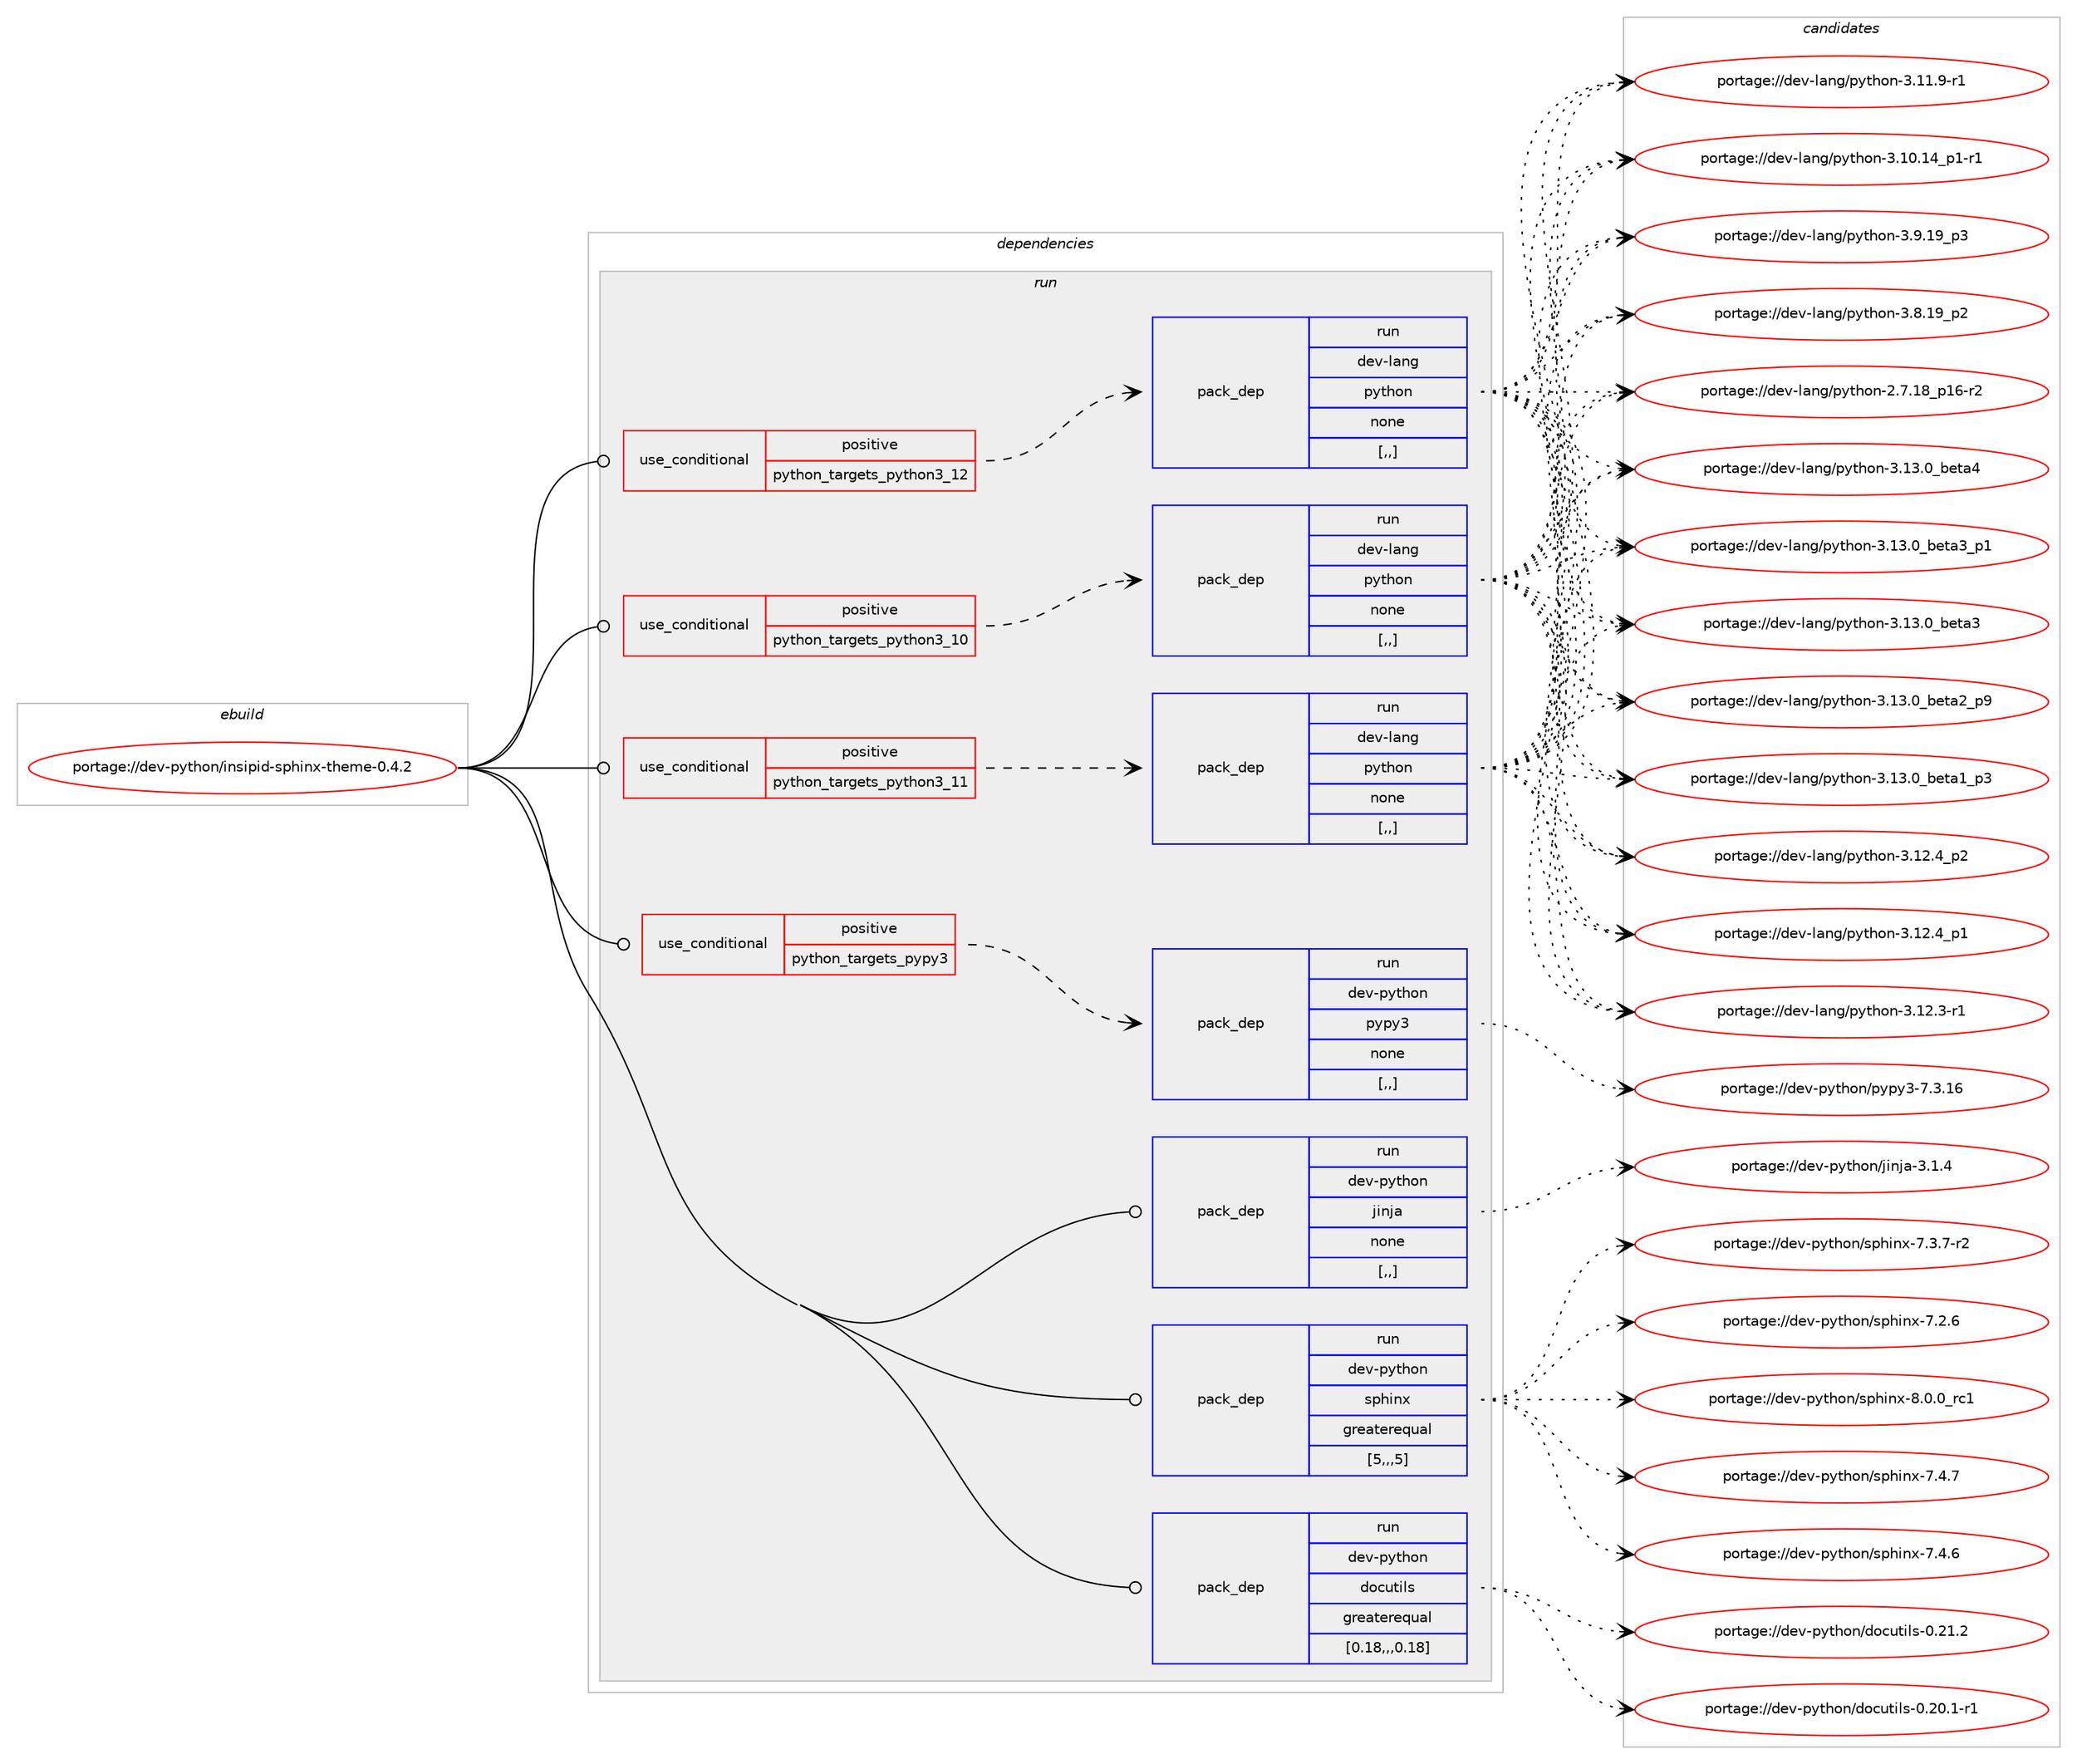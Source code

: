 digraph prolog {

# *************
# Graph options
# *************

newrank=true;
concentrate=true;
compound=true;
graph [rankdir=LR,fontname=Helvetica,fontsize=10,ranksep=1.5];#, ranksep=2.5, nodesep=0.2];
edge  [arrowhead=vee];
node  [fontname=Helvetica,fontsize=10];

# **********
# The ebuild
# **********

subgraph cluster_leftcol {
color=gray;
label=<<i>ebuild</i>>;
id [label="portage://dev-python/insipid-sphinx-theme-0.4.2", color=red, width=4, href="../dev-python/insipid-sphinx-theme-0.4.2.svg"];
}

# ****************
# The dependencies
# ****************

subgraph cluster_midcol {
color=gray;
label=<<i>dependencies</i>>;
subgraph cluster_compile {
fillcolor="#eeeeee";
style=filled;
label=<<i>compile</i>>;
}
subgraph cluster_compileandrun {
fillcolor="#eeeeee";
style=filled;
label=<<i>compile and run</i>>;
}
subgraph cluster_run {
fillcolor="#eeeeee";
style=filled;
label=<<i>run</i>>;
subgraph cond33705 {
dependency148643 [label=<<TABLE BORDER="0" CELLBORDER="1" CELLSPACING="0" CELLPADDING="4"><TR><TD ROWSPAN="3" CELLPADDING="10">use_conditional</TD></TR><TR><TD>positive</TD></TR><TR><TD>python_targets_pypy3</TD></TR></TABLE>>, shape=none, color=red];
subgraph pack113688 {
dependency148644 [label=<<TABLE BORDER="0" CELLBORDER="1" CELLSPACING="0" CELLPADDING="4" WIDTH="220"><TR><TD ROWSPAN="6" CELLPADDING="30">pack_dep</TD></TR><TR><TD WIDTH="110">run</TD></TR><TR><TD>dev-python</TD></TR><TR><TD>pypy3</TD></TR><TR><TD>none</TD></TR><TR><TD>[,,]</TD></TR></TABLE>>, shape=none, color=blue];
}
dependency148643:e -> dependency148644:w [weight=20,style="dashed",arrowhead="vee"];
}
id:e -> dependency148643:w [weight=20,style="solid",arrowhead="odot"];
subgraph cond33706 {
dependency148645 [label=<<TABLE BORDER="0" CELLBORDER="1" CELLSPACING="0" CELLPADDING="4"><TR><TD ROWSPAN="3" CELLPADDING="10">use_conditional</TD></TR><TR><TD>positive</TD></TR><TR><TD>python_targets_python3_10</TD></TR></TABLE>>, shape=none, color=red];
subgraph pack113689 {
dependency148646 [label=<<TABLE BORDER="0" CELLBORDER="1" CELLSPACING="0" CELLPADDING="4" WIDTH="220"><TR><TD ROWSPAN="6" CELLPADDING="30">pack_dep</TD></TR><TR><TD WIDTH="110">run</TD></TR><TR><TD>dev-lang</TD></TR><TR><TD>python</TD></TR><TR><TD>none</TD></TR><TR><TD>[,,]</TD></TR></TABLE>>, shape=none, color=blue];
}
dependency148645:e -> dependency148646:w [weight=20,style="dashed",arrowhead="vee"];
}
id:e -> dependency148645:w [weight=20,style="solid",arrowhead="odot"];
subgraph cond33707 {
dependency148647 [label=<<TABLE BORDER="0" CELLBORDER="1" CELLSPACING="0" CELLPADDING="4"><TR><TD ROWSPAN="3" CELLPADDING="10">use_conditional</TD></TR><TR><TD>positive</TD></TR><TR><TD>python_targets_python3_11</TD></TR></TABLE>>, shape=none, color=red];
subgraph pack113690 {
dependency148648 [label=<<TABLE BORDER="0" CELLBORDER="1" CELLSPACING="0" CELLPADDING="4" WIDTH="220"><TR><TD ROWSPAN="6" CELLPADDING="30">pack_dep</TD></TR><TR><TD WIDTH="110">run</TD></TR><TR><TD>dev-lang</TD></TR><TR><TD>python</TD></TR><TR><TD>none</TD></TR><TR><TD>[,,]</TD></TR></TABLE>>, shape=none, color=blue];
}
dependency148647:e -> dependency148648:w [weight=20,style="dashed",arrowhead="vee"];
}
id:e -> dependency148647:w [weight=20,style="solid",arrowhead="odot"];
subgraph cond33708 {
dependency148649 [label=<<TABLE BORDER="0" CELLBORDER="1" CELLSPACING="0" CELLPADDING="4"><TR><TD ROWSPAN="3" CELLPADDING="10">use_conditional</TD></TR><TR><TD>positive</TD></TR><TR><TD>python_targets_python3_12</TD></TR></TABLE>>, shape=none, color=red];
subgraph pack113691 {
dependency148650 [label=<<TABLE BORDER="0" CELLBORDER="1" CELLSPACING="0" CELLPADDING="4" WIDTH="220"><TR><TD ROWSPAN="6" CELLPADDING="30">pack_dep</TD></TR><TR><TD WIDTH="110">run</TD></TR><TR><TD>dev-lang</TD></TR><TR><TD>python</TD></TR><TR><TD>none</TD></TR><TR><TD>[,,]</TD></TR></TABLE>>, shape=none, color=blue];
}
dependency148649:e -> dependency148650:w [weight=20,style="dashed",arrowhead="vee"];
}
id:e -> dependency148649:w [weight=20,style="solid",arrowhead="odot"];
subgraph pack113692 {
dependency148651 [label=<<TABLE BORDER="0" CELLBORDER="1" CELLSPACING="0" CELLPADDING="4" WIDTH="220"><TR><TD ROWSPAN="6" CELLPADDING="30">pack_dep</TD></TR><TR><TD WIDTH="110">run</TD></TR><TR><TD>dev-python</TD></TR><TR><TD>docutils</TD></TR><TR><TD>greaterequal</TD></TR><TR><TD>[0.18,,,0.18]</TD></TR></TABLE>>, shape=none, color=blue];
}
id:e -> dependency148651:w [weight=20,style="solid",arrowhead="odot"];
subgraph pack113693 {
dependency148652 [label=<<TABLE BORDER="0" CELLBORDER="1" CELLSPACING="0" CELLPADDING="4" WIDTH="220"><TR><TD ROWSPAN="6" CELLPADDING="30">pack_dep</TD></TR><TR><TD WIDTH="110">run</TD></TR><TR><TD>dev-python</TD></TR><TR><TD>jinja</TD></TR><TR><TD>none</TD></TR><TR><TD>[,,]</TD></TR></TABLE>>, shape=none, color=blue];
}
id:e -> dependency148652:w [weight=20,style="solid",arrowhead="odot"];
subgraph pack113694 {
dependency148653 [label=<<TABLE BORDER="0" CELLBORDER="1" CELLSPACING="0" CELLPADDING="4" WIDTH="220"><TR><TD ROWSPAN="6" CELLPADDING="30">pack_dep</TD></TR><TR><TD WIDTH="110">run</TD></TR><TR><TD>dev-python</TD></TR><TR><TD>sphinx</TD></TR><TR><TD>greaterequal</TD></TR><TR><TD>[5,,,5]</TD></TR></TABLE>>, shape=none, color=blue];
}
id:e -> dependency148653:w [weight=20,style="solid",arrowhead="odot"];
}
}

# **************
# The candidates
# **************

subgraph cluster_choices {
rank=same;
color=gray;
label=<<i>candidates</i>>;

subgraph choice113688 {
color=black;
nodesep=1;
choice10010111845112121116104111110471121211121215145554651464954 [label="portage://dev-python/pypy3-7.3.16", color=red, width=4,href="../dev-python/pypy3-7.3.16.svg"];
dependency148644:e -> choice10010111845112121116104111110471121211121215145554651464954:w [style=dotted,weight="100"];
}
subgraph choice113689 {
color=black;
nodesep=1;
choice1001011184510897110103471121211161041111104551464951464895981011169752 [label="portage://dev-lang/python-3.13.0_beta4", color=red, width=4,href="../dev-lang/python-3.13.0_beta4.svg"];
choice10010111845108971101034711212111610411111045514649514648959810111697519511249 [label="portage://dev-lang/python-3.13.0_beta3_p1", color=red, width=4,href="../dev-lang/python-3.13.0_beta3_p1.svg"];
choice1001011184510897110103471121211161041111104551464951464895981011169751 [label="portage://dev-lang/python-3.13.0_beta3", color=red, width=4,href="../dev-lang/python-3.13.0_beta3.svg"];
choice10010111845108971101034711212111610411111045514649514648959810111697509511257 [label="portage://dev-lang/python-3.13.0_beta2_p9", color=red, width=4,href="../dev-lang/python-3.13.0_beta2_p9.svg"];
choice10010111845108971101034711212111610411111045514649514648959810111697499511251 [label="portage://dev-lang/python-3.13.0_beta1_p3", color=red, width=4,href="../dev-lang/python-3.13.0_beta1_p3.svg"];
choice100101118451089711010347112121116104111110455146495046529511250 [label="portage://dev-lang/python-3.12.4_p2", color=red, width=4,href="../dev-lang/python-3.12.4_p2.svg"];
choice100101118451089711010347112121116104111110455146495046529511249 [label="portage://dev-lang/python-3.12.4_p1", color=red, width=4,href="../dev-lang/python-3.12.4_p1.svg"];
choice100101118451089711010347112121116104111110455146495046514511449 [label="portage://dev-lang/python-3.12.3-r1", color=red, width=4,href="../dev-lang/python-3.12.3-r1.svg"];
choice100101118451089711010347112121116104111110455146494946574511449 [label="portage://dev-lang/python-3.11.9-r1", color=red, width=4,href="../dev-lang/python-3.11.9-r1.svg"];
choice100101118451089711010347112121116104111110455146494846495295112494511449 [label="portage://dev-lang/python-3.10.14_p1-r1", color=red, width=4,href="../dev-lang/python-3.10.14_p1-r1.svg"];
choice100101118451089711010347112121116104111110455146574649579511251 [label="portage://dev-lang/python-3.9.19_p3", color=red, width=4,href="../dev-lang/python-3.9.19_p3.svg"];
choice100101118451089711010347112121116104111110455146564649579511250 [label="portage://dev-lang/python-3.8.19_p2", color=red, width=4,href="../dev-lang/python-3.8.19_p2.svg"];
choice100101118451089711010347112121116104111110455046554649569511249544511450 [label="portage://dev-lang/python-2.7.18_p16-r2", color=red, width=4,href="../dev-lang/python-2.7.18_p16-r2.svg"];
dependency148646:e -> choice1001011184510897110103471121211161041111104551464951464895981011169752:w [style=dotted,weight="100"];
dependency148646:e -> choice10010111845108971101034711212111610411111045514649514648959810111697519511249:w [style=dotted,weight="100"];
dependency148646:e -> choice1001011184510897110103471121211161041111104551464951464895981011169751:w [style=dotted,weight="100"];
dependency148646:e -> choice10010111845108971101034711212111610411111045514649514648959810111697509511257:w [style=dotted,weight="100"];
dependency148646:e -> choice10010111845108971101034711212111610411111045514649514648959810111697499511251:w [style=dotted,weight="100"];
dependency148646:e -> choice100101118451089711010347112121116104111110455146495046529511250:w [style=dotted,weight="100"];
dependency148646:e -> choice100101118451089711010347112121116104111110455146495046529511249:w [style=dotted,weight="100"];
dependency148646:e -> choice100101118451089711010347112121116104111110455146495046514511449:w [style=dotted,weight="100"];
dependency148646:e -> choice100101118451089711010347112121116104111110455146494946574511449:w [style=dotted,weight="100"];
dependency148646:e -> choice100101118451089711010347112121116104111110455146494846495295112494511449:w [style=dotted,weight="100"];
dependency148646:e -> choice100101118451089711010347112121116104111110455146574649579511251:w [style=dotted,weight="100"];
dependency148646:e -> choice100101118451089711010347112121116104111110455146564649579511250:w [style=dotted,weight="100"];
dependency148646:e -> choice100101118451089711010347112121116104111110455046554649569511249544511450:w [style=dotted,weight="100"];
}
subgraph choice113690 {
color=black;
nodesep=1;
choice1001011184510897110103471121211161041111104551464951464895981011169752 [label="portage://dev-lang/python-3.13.0_beta4", color=red, width=4,href="../dev-lang/python-3.13.0_beta4.svg"];
choice10010111845108971101034711212111610411111045514649514648959810111697519511249 [label="portage://dev-lang/python-3.13.0_beta3_p1", color=red, width=4,href="../dev-lang/python-3.13.0_beta3_p1.svg"];
choice1001011184510897110103471121211161041111104551464951464895981011169751 [label="portage://dev-lang/python-3.13.0_beta3", color=red, width=4,href="../dev-lang/python-3.13.0_beta3.svg"];
choice10010111845108971101034711212111610411111045514649514648959810111697509511257 [label="portage://dev-lang/python-3.13.0_beta2_p9", color=red, width=4,href="../dev-lang/python-3.13.0_beta2_p9.svg"];
choice10010111845108971101034711212111610411111045514649514648959810111697499511251 [label="portage://dev-lang/python-3.13.0_beta1_p3", color=red, width=4,href="../dev-lang/python-3.13.0_beta1_p3.svg"];
choice100101118451089711010347112121116104111110455146495046529511250 [label="portage://dev-lang/python-3.12.4_p2", color=red, width=4,href="../dev-lang/python-3.12.4_p2.svg"];
choice100101118451089711010347112121116104111110455146495046529511249 [label="portage://dev-lang/python-3.12.4_p1", color=red, width=4,href="../dev-lang/python-3.12.4_p1.svg"];
choice100101118451089711010347112121116104111110455146495046514511449 [label="portage://dev-lang/python-3.12.3-r1", color=red, width=4,href="../dev-lang/python-3.12.3-r1.svg"];
choice100101118451089711010347112121116104111110455146494946574511449 [label="portage://dev-lang/python-3.11.9-r1", color=red, width=4,href="../dev-lang/python-3.11.9-r1.svg"];
choice100101118451089711010347112121116104111110455146494846495295112494511449 [label="portage://dev-lang/python-3.10.14_p1-r1", color=red, width=4,href="../dev-lang/python-3.10.14_p1-r1.svg"];
choice100101118451089711010347112121116104111110455146574649579511251 [label="portage://dev-lang/python-3.9.19_p3", color=red, width=4,href="../dev-lang/python-3.9.19_p3.svg"];
choice100101118451089711010347112121116104111110455146564649579511250 [label="portage://dev-lang/python-3.8.19_p2", color=red, width=4,href="../dev-lang/python-3.8.19_p2.svg"];
choice100101118451089711010347112121116104111110455046554649569511249544511450 [label="portage://dev-lang/python-2.7.18_p16-r2", color=red, width=4,href="../dev-lang/python-2.7.18_p16-r2.svg"];
dependency148648:e -> choice1001011184510897110103471121211161041111104551464951464895981011169752:w [style=dotted,weight="100"];
dependency148648:e -> choice10010111845108971101034711212111610411111045514649514648959810111697519511249:w [style=dotted,weight="100"];
dependency148648:e -> choice1001011184510897110103471121211161041111104551464951464895981011169751:w [style=dotted,weight="100"];
dependency148648:e -> choice10010111845108971101034711212111610411111045514649514648959810111697509511257:w [style=dotted,weight="100"];
dependency148648:e -> choice10010111845108971101034711212111610411111045514649514648959810111697499511251:w [style=dotted,weight="100"];
dependency148648:e -> choice100101118451089711010347112121116104111110455146495046529511250:w [style=dotted,weight="100"];
dependency148648:e -> choice100101118451089711010347112121116104111110455146495046529511249:w [style=dotted,weight="100"];
dependency148648:e -> choice100101118451089711010347112121116104111110455146495046514511449:w [style=dotted,weight="100"];
dependency148648:e -> choice100101118451089711010347112121116104111110455146494946574511449:w [style=dotted,weight="100"];
dependency148648:e -> choice100101118451089711010347112121116104111110455146494846495295112494511449:w [style=dotted,weight="100"];
dependency148648:e -> choice100101118451089711010347112121116104111110455146574649579511251:w [style=dotted,weight="100"];
dependency148648:e -> choice100101118451089711010347112121116104111110455146564649579511250:w [style=dotted,weight="100"];
dependency148648:e -> choice100101118451089711010347112121116104111110455046554649569511249544511450:w [style=dotted,weight="100"];
}
subgraph choice113691 {
color=black;
nodesep=1;
choice1001011184510897110103471121211161041111104551464951464895981011169752 [label="portage://dev-lang/python-3.13.0_beta4", color=red, width=4,href="../dev-lang/python-3.13.0_beta4.svg"];
choice10010111845108971101034711212111610411111045514649514648959810111697519511249 [label="portage://dev-lang/python-3.13.0_beta3_p1", color=red, width=4,href="../dev-lang/python-3.13.0_beta3_p1.svg"];
choice1001011184510897110103471121211161041111104551464951464895981011169751 [label="portage://dev-lang/python-3.13.0_beta3", color=red, width=4,href="../dev-lang/python-3.13.0_beta3.svg"];
choice10010111845108971101034711212111610411111045514649514648959810111697509511257 [label="portage://dev-lang/python-3.13.0_beta2_p9", color=red, width=4,href="../dev-lang/python-3.13.0_beta2_p9.svg"];
choice10010111845108971101034711212111610411111045514649514648959810111697499511251 [label="portage://dev-lang/python-3.13.0_beta1_p3", color=red, width=4,href="../dev-lang/python-3.13.0_beta1_p3.svg"];
choice100101118451089711010347112121116104111110455146495046529511250 [label="portage://dev-lang/python-3.12.4_p2", color=red, width=4,href="../dev-lang/python-3.12.4_p2.svg"];
choice100101118451089711010347112121116104111110455146495046529511249 [label="portage://dev-lang/python-3.12.4_p1", color=red, width=4,href="../dev-lang/python-3.12.4_p1.svg"];
choice100101118451089711010347112121116104111110455146495046514511449 [label="portage://dev-lang/python-3.12.3-r1", color=red, width=4,href="../dev-lang/python-3.12.3-r1.svg"];
choice100101118451089711010347112121116104111110455146494946574511449 [label="portage://dev-lang/python-3.11.9-r1", color=red, width=4,href="../dev-lang/python-3.11.9-r1.svg"];
choice100101118451089711010347112121116104111110455146494846495295112494511449 [label="portage://dev-lang/python-3.10.14_p1-r1", color=red, width=4,href="../dev-lang/python-3.10.14_p1-r1.svg"];
choice100101118451089711010347112121116104111110455146574649579511251 [label="portage://dev-lang/python-3.9.19_p3", color=red, width=4,href="../dev-lang/python-3.9.19_p3.svg"];
choice100101118451089711010347112121116104111110455146564649579511250 [label="portage://dev-lang/python-3.8.19_p2", color=red, width=4,href="../dev-lang/python-3.8.19_p2.svg"];
choice100101118451089711010347112121116104111110455046554649569511249544511450 [label="portage://dev-lang/python-2.7.18_p16-r2", color=red, width=4,href="../dev-lang/python-2.7.18_p16-r2.svg"];
dependency148650:e -> choice1001011184510897110103471121211161041111104551464951464895981011169752:w [style=dotted,weight="100"];
dependency148650:e -> choice10010111845108971101034711212111610411111045514649514648959810111697519511249:w [style=dotted,weight="100"];
dependency148650:e -> choice1001011184510897110103471121211161041111104551464951464895981011169751:w [style=dotted,weight="100"];
dependency148650:e -> choice10010111845108971101034711212111610411111045514649514648959810111697509511257:w [style=dotted,weight="100"];
dependency148650:e -> choice10010111845108971101034711212111610411111045514649514648959810111697499511251:w [style=dotted,weight="100"];
dependency148650:e -> choice100101118451089711010347112121116104111110455146495046529511250:w [style=dotted,weight="100"];
dependency148650:e -> choice100101118451089711010347112121116104111110455146495046529511249:w [style=dotted,weight="100"];
dependency148650:e -> choice100101118451089711010347112121116104111110455146495046514511449:w [style=dotted,weight="100"];
dependency148650:e -> choice100101118451089711010347112121116104111110455146494946574511449:w [style=dotted,weight="100"];
dependency148650:e -> choice100101118451089711010347112121116104111110455146494846495295112494511449:w [style=dotted,weight="100"];
dependency148650:e -> choice100101118451089711010347112121116104111110455146574649579511251:w [style=dotted,weight="100"];
dependency148650:e -> choice100101118451089711010347112121116104111110455146564649579511250:w [style=dotted,weight="100"];
dependency148650:e -> choice100101118451089711010347112121116104111110455046554649569511249544511450:w [style=dotted,weight="100"];
}
subgraph choice113692 {
color=black;
nodesep=1;
choice10010111845112121116104111110471001119911711610510811545484650494650 [label="portage://dev-python/docutils-0.21.2", color=red, width=4,href="../dev-python/docutils-0.21.2.svg"];
choice100101118451121211161041111104710011199117116105108115454846504846494511449 [label="portage://dev-python/docutils-0.20.1-r1", color=red, width=4,href="../dev-python/docutils-0.20.1-r1.svg"];
dependency148651:e -> choice10010111845112121116104111110471001119911711610510811545484650494650:w [style=dotted,weight="100"];
dependency148651:e -> choice100101118451121211161041111104710011199117116105108115454846504846494511449:w [style=dotted,weight="100"];
}
subgraph choice113693 {
color=black;
nodesep=1;
choice100101118451121211161041111104710610511010697455146494652 [label="portage://dev-python/jinja-3.1.4", color=red, width=4,href="../dev-python/jinja-3.1.4.svg"];
dependency148652:e -> choice100101118451121211161041111104710610511010697455146494652:w [style=dotted,weight="100"];
}
subgraph choice113694 {
color=black;
nodesep=1;
choice1001011184511212111610411111047115112104105110120455646484648951149949 [label="portage://dev-python/sphinx-8.0.0_rc1", color=red, width=4,href="../dev-python/sphinx-8.0.0_rc1.svg"];
choice1001011184511212111610411111047115112104105110120455546524655 [label="portage://dev-python/sphinx-7.4.7", color=red, width=4,href="../dev-python/sphinx-7.4.7.svg"];
choice1001011184511212111610411111047115112104105110120455546524654 [label="portage://dev-python/sphinx-7.4.6", color=red, width=4,href="../dev-python/sphinx-7.4.6.svg"];
choice10010111845112121116104111110471151121041051101204555465146554511450 [label="portage://dev-python/sphinx-7.3.7-r2", color=red, width=4,href="../dev-python/sphinx-7.3.7-r2.svg"];
choice1001011184511212111610411111047115112104105110120455546504654 [label="portage://dev-python/sphinx-7.2.6", color=red, width=4,href="../dev-python/sphinx-7.2.6.svg"];
dependency148653:e -> choice1001011184511212111610411111047115112104105110120455646484648951149949:w [style=dotted,weight="100"];
dependency148653:e -> choice1001011184511212111610411111047115112104105110120455546524655:w [style=dotted,weight="100"];
dependency148653:e -> choice1001011184511212111610411111047115112104105110120455546524654:w [style=dotted,weight="100"];
dependency148653:e -> choice10010111845112121116104111110471151121041051101204555465146554511450:w [style=dotted,weight="100"];
dependency148653:e -> choice1001011184511212111610411111047115112104105110120455546504654:w [style=dotted,weight="100"];
}
}

}
